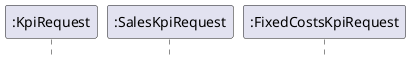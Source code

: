 @startuml
hide footbox
participant  ":KpiRequest"
participant  ":SalesKpiRequest"
participant  ":FixedCostsKpiRequest"

@enduml